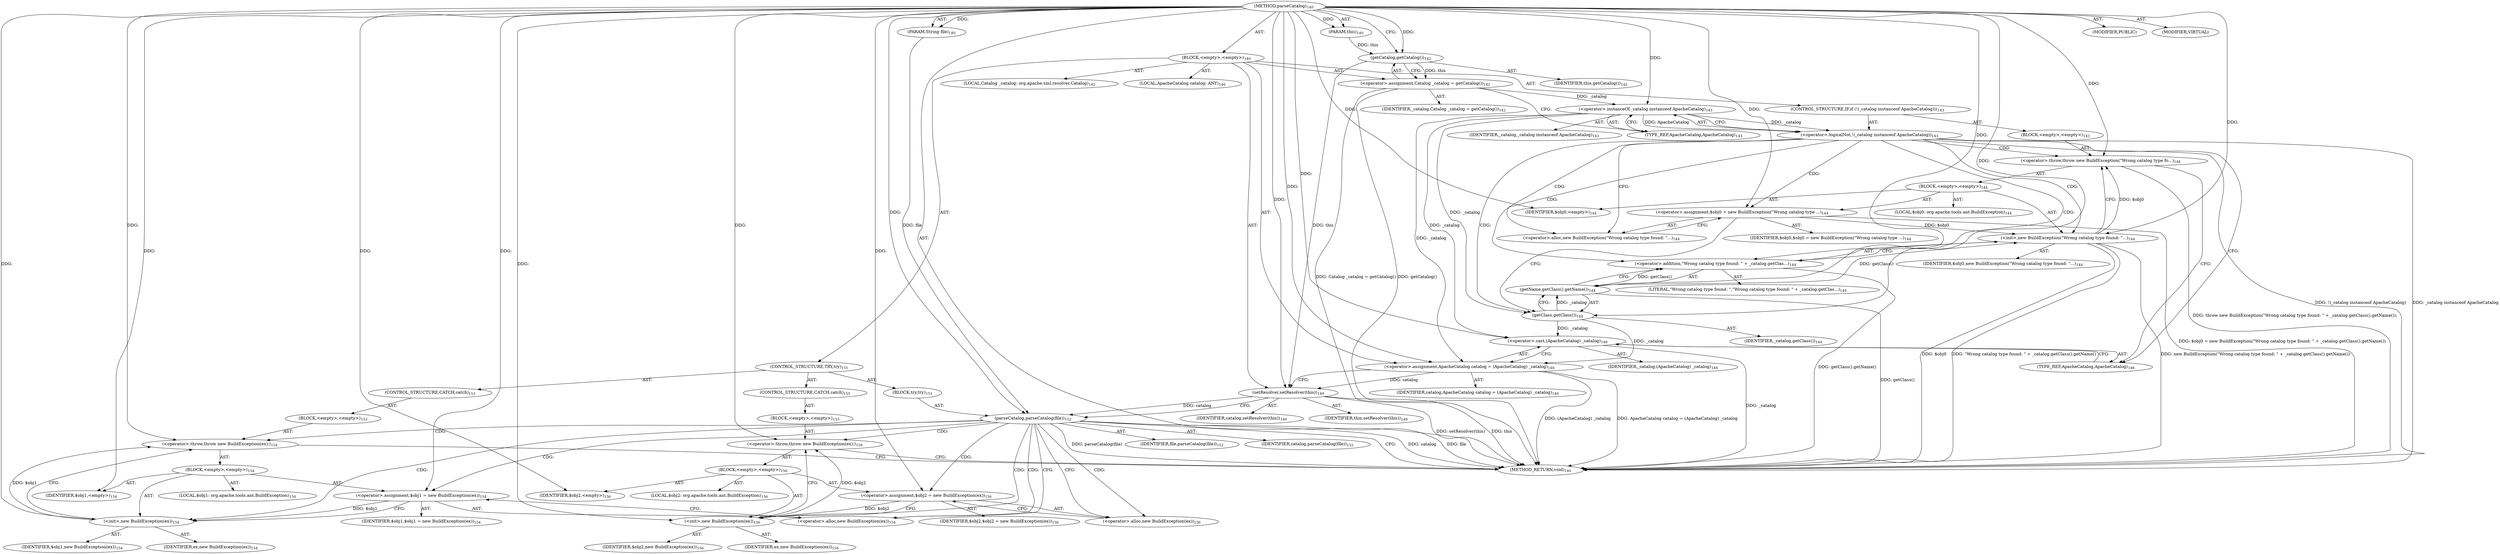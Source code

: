 digraph "parseCatalog" {  
"111669149697" [label = <(METHOD,parseCatalog)<SUB>140</SUB>> ]
"115964116993" [label = <(PARAM,this)<SUB>140</SUB>> ]
"115964116995" [label = <(PARAM,String file)<SUB>140</SUB>> ]
"25769803777" [label = <(BLOCK,&lt;empty&gt;,&lt;empty&gt;)<SUB>140</SUB>> ]
"94489280512" [label = <(LOCAL,Catalog _catalog: org.apache.xml.resolver.Catalog)<SUB>142</SUB>> ]
"30064771074" [label = <(&lt;operator&gt;.assignment,Catalog _catalog = getCatalog())<SUB>142</SUB>> ]
"68719476740" [label = <(IDENTIFIER,_catalog,Catalog _catalog = getCatalog())<SUB>142</SUB>> ]
"30064771075" [label = <(getCatalog,getCatalog())<SUB>142</SUB>> ]
"68719476737" [label = <(IDENTIFIER,this,getCatalog())<SUB>142</SUB>> ]
"47244640256" [label = <(CONTROL_STRUCTURE,IF,if (!(_catalog instanceof ApacheCatalog)))<SUB>143</SUB>> ]
"30064771076" [label = <(&lt;operator&gt;.logicalNot,!(_catalog instanceof ApacheCatalog))<SUB>143</SUB>> ]
"30064771077" [label = <(&lt;operator&gt;.instanceOf,_catalog instanceof ApacheCatalog)<SUB>143</SUB>> ]
"68719476741" [label = <(IDENTIFIER,_catalog,_catalog instanceof ApacheCatalog)<SUB>143</SUB>> ]
"180388626432" [label = <(TYPE_REF,ApacheCatalog,ApacheCatalog)<SUB>143</SUB>> ]
"25769803778" [label = <(BLOCK,&lt;empty&gt;,&lt;empty&gt;)<SUB>143</SUB>> ]
"30064771078" [label = <(&lt;operator&gt;.throw,throw new BuildException(&quot;Wrong catalog type fo...)<SUB>144</SUB>> ]
"25769803779" [label = <(BLOCK,&lt;empty&gt;,&lt;empty&gt;)<SUB>144</SUB>> ]
"94489280513" [label = <(LOCAL,$obj0: org.apache.tools.ant.BuildException)<SUB>144</SUB>> ]
"30064771079" [label = <(&lt;operator&gt;.assignment,$obj0 = new BuildException(&quot;Wrong catalog type ...)<SUB>144</SUB>> ]
"68719476742" [label = <(IDENTIFIER,$obj0,$obj0 = new BuildException(&quot;Wrong catalog type ...)<SUB>144</SUB>> ]
"30064771080" [label = <(&lt;operator&gt;.alloc,new BuildException(&quot;Wrong catalog type found: &quot;...)<SUB>144</SUB>> ]
"30064771081" [label = <(&lt;init&gt;,new BuildException(&quot;Wrong catalog type found: &quot;...)<SUB>144</SUB>> ]
"68719476743" [label = <(IDENTIFIER,$obj0,new BuildException(&quot;Wrong catalog type found: &quot;...)<SUB>144</SUB>> ]
"30064771082" [label = <(&lt;operator&gt;.addition,&quot;Wrong catalog type found: &quot; + _catalog.getClas...)<SUB>144</SUB>> ]
"90194313216" [label = <(LITERAL,&quot;Wrong catalog type found: &quot;,&quot;Wrong catalog type found: &quot; + _catalog.getClas...)<SUB>144</SUB>> ]
"30064771083" [label = <(getName,getClass().getName())<SUB>144</SUB>> ]
"30064771084" [label = <(getClass,getClass())<SUB>144</SUB>> ]
"68719476744" [label = <(IDENTIFIER,_catalog,getClass())<SUB>144</SUB>> ]
"68719476745" [label = <(IDENTIFIER,$obj0,&lt;empty&gt;)<SUB>144</SUB>> ]
"94489280514" [label = <(LOCAL,ApacheCatalog catalog: ANY)<SUB>146</SUB>> ]
"30064771085" [label = <(&lt;operator&gt;.assignment,ApacheCatalog catalog = (ApacheCatalog) _catalog)<SUB>146</SUB>> ]
"68719476746" [label = <(IDENTIFIER,catalog,ApacheCatalog catalog = (ApacheCatalog) _catalog)<SUB>146</SUB>> ]
"30064771086" [label = <(&lt;operator&gt;.cast,(ApacheCatalog) _catalog)<SUB>146</SUB>> ]
"180388626433" [label = <(TYPE_REF,ApacheCatalog,ApacheCatalog)<SUB>146</SUB>> ]
"68719476747" [label = <(IDENTIFIER,_catalog,(ApacheCatalog) _catalog)<SUB>146</SUB>> ]
"30064771087" [label = <(setResolver,setResolver(this))<SUB>149</SUB>> ]
"68719476748" [label = <(IDENTIFIER,catalog,setResolver(this))<SUB>149</SUB>> ]
"68719476738" [label = <(IDENTIFIER,this,setResolver(this))<SUB>149</SUB>> ]
"47244640257" [label = <(CONTROL_STRUCTURE,TRY,try)<SUB>151</SUB>> ]
"25769803780" [label = <(BLOCK,try,try)<SUB>151</SUB>> ]
"30064771088" [label = <(parseCatalog,parseCatalog(file))<SUB>152</SUB>> ]
"68719476749" [label = <(IDENTIFIER,catalog,parseCatalog(file))<SUB>152</SUB>> ]
"68719476750" [label = <(IDENTIFIER,file,parseCatalog(file))<SUB>152</SUB>> ]
"47244640258" [label = <(CONTROL_STRUCTURE,CATCH,catch)<SUB>153</SUB>> ]
"25769803781" [label = <(BLOCK,&lt;empty&gt;,&lt;empty&gt;)<SUB>153</SUB>> ]
"30064771089" [label = <(&lt;operator&gt;.throw,throw new BuildException(ex);)<SUB>154</SUB>> ]
"25769803782" [label = <(BLOCK,&lt;empty&gt;,&lt;empty&gt;)<SUB>154</SUB>> ]
"94489280515" [label = <(LOCAL,$obj1: org.apache.tools.ant.BuildException)<SUB>154</SUB>> ]
"30064771090" [label = <(&lt;operator&gt;.assignment,$obj1 = new BuildException(ex))<SUB>154</SUB>> ]
"68719476751" [label = <(IDENTIFIER,$obj1,$obj1 = new BuildException(ex))<SUB>154</SUB>> ]
"30064771091" [label = <(&lt;operator&gt;.alloc,new BuildException(ex))<SUB>154</SUB>> ]
"30064771092" [label = <(&lt;init&gt;,new BuildException(ex))<SUB>154</SUB>> ]
"68719476752" [label = <(IDENTIFIER,$obj1,new BuildException(ex))<SUB>154</SUB>> ]
"68719476753" [label = <(IDENTIFIER,ex,new BuildException(ex))<SUB>154</SUB>> ]
"68719476754" [label = <(IDENTIFIER,$obj1,&lt;empty&gt;)<SUB>154</SUB>> ]
"47244640259" [label = <(CONTROL_STRUCTURE,CATCH,catch)<SUB>155</SUB>> ]
"25769803783" [label = <(BLOCK,&lt;empty&gt;,&lt;empty&gt;)<SUB>155</SUB>> ]
"30064771093" [label = <(&lt;operator&gt;.throw,throw new BuildException(ex);)<SUB>156</SUB>> ]
"25769803784" [label = <(BLOCK,&lt;empty&gt;,&lt;empty&gt;)<SUB>156</SUB>> ]
"94489280516" [label = <(LOCAL,$obj2: org.apache.tools.ant.BuildException)<SUB>156</SUB>> ]
"30064771094" [label = <(&lt;operator&gt;.assignment,$obj2 = new BuildException(ex))<SUB>156</SUB>> ]
"68719476755" [label = <(IDENTIFIER,$obj2,$obj2 = new BuildException(ex))<SUB>156</SUB>> ]
"30064771095" [label = <(&lt;operator&gt;.alloc,new BuildException(ex))<SUB>156</SUB>> ]
"30064771096" [label = <(&lt;init&gt;,new BuildException(ex))<SUB>156</SUB>> ]
"68719476756" [label = <(IDENTIFIER,$obj2,new BuildException(ex))<SUB>156</SUB>> ]
"68719476757" [label = <(IDENTIFIER,ex,new BuildException(ex))<SUB>156</SUB>> ]
"68719476758" [label = <(IDENTIFIER,$obj2,&lt;empty&gt;)<SUB>156</SUB>> ]
"133143986179" [label = <(MODIFIER,PUBLIC)> ]
"133143986180" [label = <(MODIFIER,VIRTUAL)> ]
"128849018881" [label = <(METHOD_RETURN,void)<SUB>140</SUB>> ]
  "111669149697" -> "115964116993"  [ label = "AST: "] 
  "111669149697" -> "115964116995"  [ label = "AST: "] 
  "111669149697" -> "25769803777"  [ label = "AST: "] 
  "111669149697" -> "133143986179"  [ label = "AST: "] 
  "111669149697" -> "133143986180"  [ label = "AST: "] 
  "111669149697" -> "128849018881"  [ label = "AST: "] 
  "25769803777" -> "94489280512"  [ label = "AST: "] 
  "25769803777" -> "30064771074"  [ label = "AST: "] 
  "25769803777" -> "47244640256"  [ label = "AST: "] 
  "25769803777" -> "94489280514"  [ label = "AST: "] 
  "25769803777" -> "30064771085"  [ label = "AST: "] 
  "25769803777" -> "30064771087"  [ label = "AST: "] 
  "25769803777" -> "47244640257"  [ label = "AST: "] 
  "30064771074" -> "68719476740"  [ label = "AST: "] 
  "30064771074" -> "30064771075"  [ label = "AST: "] 
  "30064771075" -> "68719476737"  [ label = "AST: "] 
  "47244640256" -> "30064771076"  [ label = "AST: "] 
  "47244640256" -> "25769803778"  [ label = "AST: "] 
  "30064771076" -> "30064771077"  [ label = "AST: "] 
  "30064771077" -> "68719476741"  [ label = "AST: "] 
  "30064771077" -> "180388626432"  [ label = "AST: "] 
  "25769803778" -> "30064771078"  [ label = "AST: "] 
  "30064771078" -> "25769803779"  [ label = "AST: "] 
  "25769803779" -> "94489280513"  [ label = "AST: "] 
  "25769803779" -> "30064771079"  [ label = "AST: "] 
  "25769803779" -> "30064771081"  [ label = "AST: "] 
  "25769803779" -> "68719476745"  [ label = "AST: "] 
  "30064771079" -> "68719476742"  [ label = "AST: "] 
  "30064771079" -> "30064771080"  [ label = "AST: "] 
  "30064771081" -> "68719476743"  [ label = "AST: "] 
  "30064771081" -> "30064771082"  [ label = "AST: "] 
  "30064771082" -> "90194313216"  [ label = "AST: "] 
  "30064771082" -> "30064771083"  [ label = "AST: "] 
  "30064771083" -> "30064771084"  [ label = "AST: "] 
  "30064771084" -> "68719476744"  [ label = "AST: "] 
  "30064771085" -> "68719476746"  [ label = "AST: "] 
  "30064771085" -> "30064771086"  [ label = "AST: "] 
  "30064771086" -> "180388626433"  [ label = "AST: "] 
  "30064771086" -> "68719476747"  [ label = "AST: "] 
  "30064771087" -> "68719476748"  [ label = "AST: "] 
  "30064771087" -> "68719476738"  [ label = "AST: "] 
  "47244640257" -> "25769803780"  [ label = "AST: "] 
  "47244640257" -> "47244640258"  [ label = "AST: "] 
  "47244640257" -> "47244640259"  [ label = "AST: "] 
  "25769803780" -> "30064771088"  [ label = "AST: "] 
  "30064771088" -> "68719476749"  [ label = "AST: "] 
  "30064771088" -> "68719476750"  [ label = "AST: "] 
  "47244640258" -> "25769803781"  [ label = "AST: "] 
  "25769803781" -> "30064771089"  [ label = "AST: "] 
  "30064771089" -> "25769803782"  [ label = "AST: "] 
  "25769803782" -> "94489280515"  [ label = "AST: "] 
  "25769803782" -> "30064771090"  [ label = "AST: "] 
  "25769803782" -> "30064771092"  [ label = "AST: "] 
  "25769803782" -> "68719476754"  [ label = "AST: "] 
  "30064771090" -> "68719476751"  [ label = "AST: "] 
  "30064771090" -> "30064771091"  [ label = "AST: "] 
  "30064771092" -> "68719476752"  [ label = "AST: "] 
  "30064771092" -> "68719476753"  [ label = "AST: "] 
  "47244640259" -> "25769803783"  [ label = "AST: "] 
  "25769803783" -> "30064771093"  [ label = "AST: "] 
  "30064771093" -> "25769803784"  [ label = "AST: "] 
  "25769803784" -> "94489280516"  [ label = "AST: "] 
  "25769803784" -> "30064771094"  [ label = "AST: "] 
  "25769803784" -> "30064771096"  [ label = "AST: "] 
  "25769803784" -> "68719476758"  [ label = "AST: "] 
  "30064771094" -> "68719476755"  [ label = "AST: "] 
  "30064771094" -> "30064771095"  [ label = "AST: "] 
  "30064771096" -> "68719476756"  [ label = "AST: "] 
  "30064771096" -> "68719476757"  [ label = "AST: "] 
  "30064771074" -> "180388626432"  [ label = "CFG: "] 
  "30064771085" -> "30064771087"  [ label = "CFG: "] 
  "30064771087" -> "30064771088"  [ label = "CFG: "] 
  "30064771075" -> "30064771074"  [ label = "CFG: "] 
  "30064771076" -> "30064771080"  [ label = "CFG: "] 
  "30064771076" -> "180388626433"  [ label = "CFG: "] 
  "30064771086" -> "30064771085"  [ label = "CFG: "] 
  "30064771077" -> "30064771076"  [ label = "CFG: "] 
  "30064771078" -> "180388626433"  [ label = "CFG: "] 
  "180388626433" -> "30064771086"  [ label = "CFG: "] 
  "30064771088" -> "128849018881"  [ label = "CFG: "] 
  "30064771088" -> "30064771091"  [ label = "CFG: "] 
  "30064771088" -> "30064771095"  [ label = "CFG: "] 
  "180388626432" -> "30064771077"  [ label = "CFG: "] 
  "30064771089" -> "128849018881"  [ label = "CFG: "] 
  "30064771093" -> "128849018881"  [ label = "CFG: "] 
  "30064771079" -> "30064771084"  [ label = "CFG: "] 
  "30064771081" -> "30064771078"  [ label = "CFG: "] 
  "30064771080" -> "30064771079"  [ label = "CFG: "] 
  "30064771082" -> "30064771081"  [ label = "CFG: "] 
  "30064771090" -> "30064771092"  [ label = "CFG: "] 
  "30064771092" -> "30064771089"  [ label = "CFG: "] 
  "30064771094" -> "30064771096"  [ label = "CFG: "] 
  "30064771096" -> "30064771093"  [ label = "CFG: "] 
  "30064771083" -> "30064771082"  [ label = "CFG: "] 
  "30064771091" -> "30064771090"  [ label = "CFG: "] 
  "30064771095" -> "30064771094"  [ label = "CFG: "] 
  "30064771084" -> "30064771083"  [ label = "CFG: "] 
  "111669149697" -> "30064771075"  [ label = "CFG: "] 
  "30064771074" -> "128849018881"  [ label = "DDG: getCatalog()"] 
  "30064771074" -> "128849018881"  [ label = "DDG: Catalog _catalog = getCatalog()"] 
  "30064771076" -> "128849018881"  [ label = "DDG: _catalog instanceof ApacheCatalog"] 
  "30064771076" -> "128849018881"  [ label = "DDG: !(_catalog instanceof ApacheCatalog)"] 
  "30064771079" -> "128849018881"  [ label = "DDG: $obj0 = new BuildException(&quot;Wrong catalog type found: &quot; + _catalog.getClass().getName())"] 
  "30064771081" -> "128849018881"  [ label = "DDG: $obj0"] 
  "30064771083" -> "128849018881"  [ label = "DDG: getClass()"] 
  "30064771082" -> "128849018881"  [ label = "DDG: getClass().getName()"] 
  "30064771081" -> "128849018881"  [ label = "DDG: &quot;Wrong catalog type found: &quot; + _catalog.getClass().getName()"] 
  "30064771081" -> "128849018881"  [ label = "DDG: new BuildException(&quot;Wrong catalog type found: &quot; + _catalog.getClass().getName())"] 
  "30064771078" -> "128849018881"  [ label = "DDG: throw new BuildException(&quot;Wrong catalog type found: &quot; + _catalog.getClass().getName());"] 
  "30064771086" -> "128849018881"  [ label = "DDG: _catalog"] 
  "30064771085" -> "128849018881"  [ label = "DDG: (ApacheCatalog) _catalog"] 
  "30064771085" -> "128849018881"  [ label = "DDG: ApacheCatalog catalog = (ApacheCatalog) _catalog"] 
  "30064771087" -> "128849018881"  [ label = "DDG: this"] 
  "30064771087" -> "128849018881"  [ label = "DDG: setResolver(this)"] 
  "30064771088" -> "128849018881"  [ label = "DDG: catalog"] 
  "30064771088" -> "128849018881"  [ label = "DDG: file"] 
  "30064771088" -> "128849018881"  [ label = "DDG: parseCatalog(file)"] 
  "111669149697" -> "115964116993"  [ label = "DDG: "] 
  "111669149697" -> "115964116995"  [ label = "DDG: "] 
  "30064771075" -> "30064771074"  [ label = "DDG: this"] 
  "111669149697" -> "30064771085"  [ label = "DDG: "] 
  "30064771077" -> "30064771085"  [ label = "DDG: _catalog"] 
  "30064771084" -> "30064771085"  [ label = "DDG: _catalog"] 
  "30064771085" -> "30064771087"  [ label = "DDG: catalog"] 
  "111669149697" -> "30064771087"  [ label = "DDG: "] 
  "30064771075" -> "30064771087"  [ label = "DDG: this"] 
  "115964116993" -> "30064771075"  [ label = "DDG: this"] 
  "111669149697" -> "30064771075"  [ label = "DDG: "] 
  "30064771077" -> "30064771076"  [ label = "DDG: _catalog"] 
  "30064771077" -> "30064771076"  [ label = "DDG: ApacheCatalog"] 
  "111669149697" -> "30064771086"  [ label = "DDG: "] 
  "30064771077" -> "30064771086"  [ label = "DDG: _catalog"] 
  "30064771084" -> "30064771086"  [ label = "DDG: _catalog"] 
  "30064771074" -> "30064771077"  [ label = "DDG: _catalog"] 
  "111669149697" -> "30064771077"  [ label = "DDG: "] 
  "30064771081" -> "30064771078"  [ label = "DDG: $obj0"] 
  "111669149697" -> "30064771078"  [ label = "DDG: "] 
  "30064771087" -> "30064771088"  [ label = "DDG: catalog"] 
  "111669149697" -> "30064771088"  [ label = "DDG: "] 
  "115964116995" -> "30064771088"  [ label = "DDG: file"] 
  "111669149697" -> "30064771079"  [ label = "DDG: "] 
  "111669149697" -> "68719476745"  [ label = "DDG: "] 
  "30064771092" -> "30064771089"  [ label = "DDG: $obj1"] 
  "111669149697" -> "30064771089"  [ label = "DDG: "] 
  "30064771096" -> "30064771093"  [ label = "DDG: $obj2"] 
  "111669149697" -> "30064771093"  [ label = "DDG: "] 
  "30064771079" -> "30064771081"  [ label = "DDG: $obj0"] 
  "111669149697" -> "30064771081"  [ label = "DDG: "] 
  "30064771083" -> "30064771081"  [ label = "DDG: getClass()"] 
  "111669149697" -> "30064771090"  [ label = "DDG: "] 
  "111669149697" -> "68719476754"  [ label = "DDG: "] 
  "111669149697" -> "30064771094"  [ label = "DDG: "] 
  "111669149697" -> "68719476758"  [ label = "DDG: "] 
  "111669149697" -> "30064771082"  [ label = "DDG: "] 
  "30064771083" -> "30064771082"  [ label = "DDG: getClass()"] 
  "30064771090" -> "30064771092"  [ label = "DDG: $obj1"] 
  "111669149697" -> "30064771092"  [ label = "DDG: "] 
  "30064771094" -> "30064771096"  [ label = "DDG: $obj2"] 
  "111669149697" -> "30064771096"  [ label = "DDG: "] 
  "30064771084" -> "30064771083"  [ label = "DDG: _catalog"] 
  "30064771077" -> "30064771084"  [ label = "DDG: _catalog"] 
  "111669149697" -> "30064771084"  [ label = "DDG: "] 
  "30064771076" -> "30064771081"  [ label = "CDG: "] 
  "30064771076" -> "30064771082"  [ label = "CDG: "] 
  "30064771076" -> "30064771083"  [ label = "CDG: "] 
  "30064771076" -> "30064771084"  [ label = "CDG: "] 
  "30064771076" -> "30064771078"  [ label = "CDG: "] 
  "30064771076" -> "30064771079"  [ label = "CDG: "] 
  "30064771076" -> "30064771080"  [ label = "CDG: "] 
  "30064771088" -> "30064771093"  [ label = "CDG: "] 
  "30064771088" -> "30064771094"  [ label = "CDG: "] 
  "30064771088" -> "30064771095"  [ label = "CDG: "] 
  "30064771088" -> "30064771096"  [ label = "CDG: "] 
  "30064771088" -> "30064771089"  [ label = "CDG: "] 
  "30064771088" -> "30064771090"  [ label = "CDG: "] 
  "30064771088" -> "30064771091"  [ label = "CDG: "] 
  "30064771088" -> "30064771092"  [ label = "CDG: "] 
}
